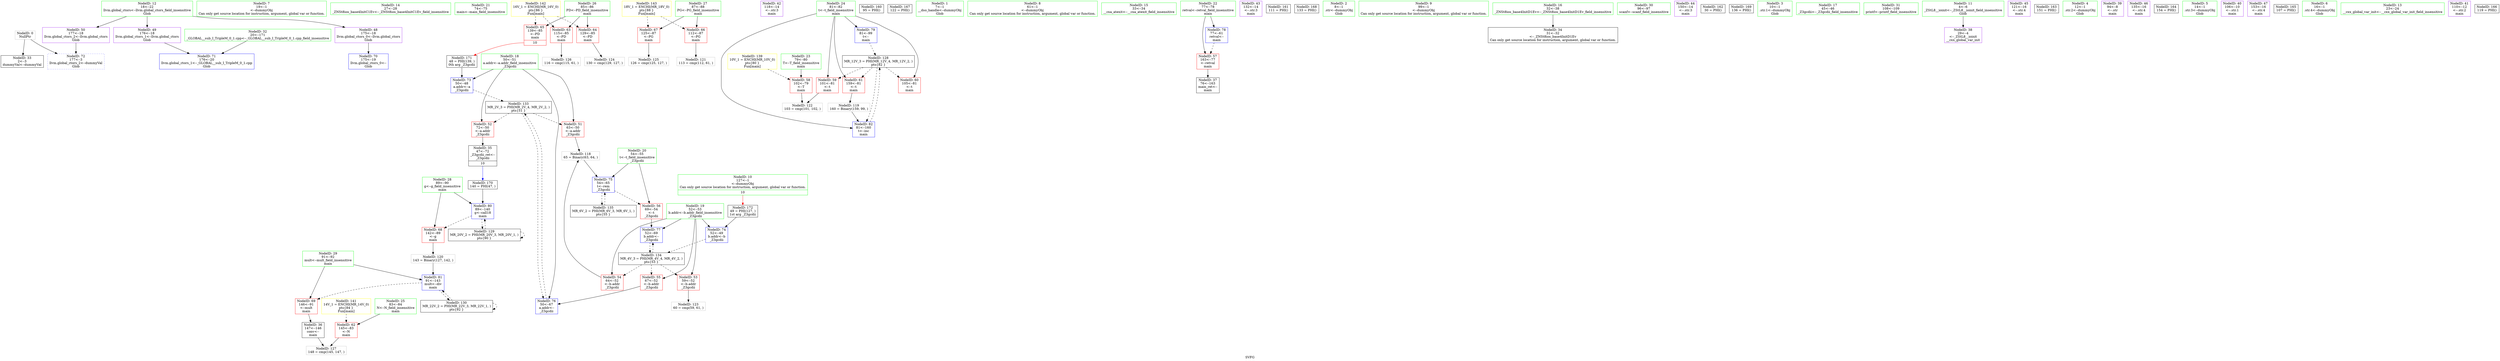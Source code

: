 digraph "SVFG" {
	label="SVFG";

	Node0x55b999505010 [shape=record,color=grey,label="{NodeID: 0\nNullPtr}"];
	Node0x55b999505010 -> Node0x55b99951a2a0[style=solid];
	Node0x55b999505010 -> Node0x55b99951d3c0[style=solid];
	Node0x55b999515df0 [shape=record,color=green,label="{NodeID: 7\n19\<--1\n\<--dummyObj\nCan only get source location for instruction, argument, global var or function.}"];
	Node0x55b9995150d0 [shape=record,color=green,label="{NodeID: 14\n27\<--28\n_ZNSt8ios_base4InitC1Ev\<--_ZNSt8ios_base4InitC1Ev_field_insensitive\n}"];
	Node0x55b999519820 [shape=record,color=green,label="{NodeID: 21\n74\<--75\nmain\<--main_field_insensitive\n}"];
	Node0x55b999519e00 [shape=record,color=green,label="{NodeID: 28\n89\<--90\ng\<--g_field_insensitive\nmain\n}"];
	Node0x55b999519e00 -> Node0x55b99951d020[style=solid];
	Node0x55b999519e00 -> Node0x55b99951da70[style=solid];
	Node0x55b999520330 [shape=record,color=grey,label="{NodeID: 118\n65 = Binary(63, 64, )\n}"];
	Node0x55b999520330 -> Node0x55b99951d660[style=solid];
	Node0x55b99951a4a0 [shape=record,color=black,label="{NodeID: 35\n47\<--72\n_Z3gcdii_ret\<--\n_Z3gcdii\n|{<s0>10}}"];
	Node0x55b99951a4a0:s0 -> Node0x55b9995302f0[style=solid,color=blue];
	Node0x55b999520db0 [shape=record,color=grey,label="{NodeID: 125\n126 = cmp(125, 127, )\n}"];
	Node0x55b99951aa50 [shape=record,color=purple,label="{NodeID: 42\n118\<--14\n\<--.str.3\nmain\n}"];
	Node0x55b99951c050 [shape=record,color=purple,label="{NodeID: 49\n176\<--18\nllvm.global_ctors_1\<--llvm.global_ctors\nGlob }"];
	Node0x55b99951c050 -> Node0x55b99951d2c0[style=solid];
	Node0x55b999528710 [shape=record,color=yellow,style=double,label="{NodeID: 139\n10V_1 = ENCHI(MR_10V_0)\npts\{80 \}\nFun[main]}"];
	Node0x55b999528710 -> Node0x55b99951c800[style=dashed];
	Node0x55b99951c660 [shape=record,color=red,label="{NodeID: 56\n69\<--54\n\<--t\n_Z3gcdii\n}"];
	Node0x55b99951c660 -> Node0x55b99951d800[style=solid];
	Node0x55b99951cc10 [shape=record,color=red,label="{NodeID: 63\n115\<--85\n\<--PD\nmain\n}"];
	Node0x55b99951cc10 -> Node0x55b999520f30[style=solid];
	Node0x55b99951d1c0 [shape=record,color=blue,label="{NodeID: 70\n175\<--19\nllvm.global_ctors_0\<--\nGlob }"];
	Node0x55b99952ef40 [shape=record,color=black,label="{NodeID: 160\n95 = PHI()\n}"];
	Node0x55b99951d800 [shape=record,color=blue,label="{NodeID: 77\n52\<--69\nb.addr\<--\n_Z3gcdii\n}"];
	Node0x55b99951d800 -> Node0x55b9995267f0[style=dashed];
	Node0x55b99952fff0 [shape=record,color=black,label="{NodeID: 167\n122 = PHI()\n}"];
	Node0x55b999504000 [shape=record,color=green,label="{NodeID: 1\n7\<--1\n__dso_handle\<--dummyObj\nGlob }"];
	Node0x55b999514bd0 [shape=record,color=green,label="{NodeID: 8\n61\<--1\n\<--dummyObj\nCan only get source location for instruction, argument, global var or function.}"];
	Node0x55b9995151a0 [shape=record,color=green,label="{NodeID: 15\n33\<--34\n__cxa_atexit\<--__cxa_atexit_field_insensitive\n}"];
	Node0x55b999519920 [shape=record,color=green,label="{NodeID: 22\n77\<--78\nretval\<--retval_field_insensitive\nmain\n}"];
	Node0x55b999519920 -> Node0x55b99951c730[style=solid];
	Node0x55b999519920 -> Node0x55b99951d8d0[style=solid];
	Node0x55b999519ed0 [shape=record,color=green,label="{NodeID: 29\n91\<--92\nmult\<--mult_field_insensitive\nmain\n}"];
	Node0x55b999519ed0 -> Node0x55b99951d0f0[style=solid];
	Node0x55b999519ed0 -> Node0x55b99951db40[style=solid];
	Node0x55b9995204b0 [shape=record,color=grey,label="{NodeID: 119\n160 = Binary(159, 99, )\n}"];
	Node0x55b9995204b0 -> Node0x55b99951dc10[style=solid];
	Node0x55b99951a570 [shape=record,color=black,label="{NodeID: 36\n147\<--146\nconv\<--\nmain\n}"];
	Node0x55b99951a570 -> Node0x55b9995210b0[style=solid];
	Node0x55b999520f30 [shape=record,color=grey,label="{NodeID: 126\n116 = cmp(115, 61, )\n}"];
	Node0x55b99951ab20 [shape=record,color=purple,label="{NodeID: 43\n132\<--14\n\<--.str.3\nmain\n}"];
	Node0x55b9995262f0 [shape=record,color=black,label="{NodeID: 133\nMR_2V_3 = PHI(MR_2V_4, MR_2V_2, )\npts\{51 \}\n}"];
	Node0x55b9995262f0 -> Node0x55b99951c250[style=dashed];
	Node0x55b9995262f0 -> Node0x55b99951c320[style=dashed];
	Node0x55b9995262f0 -> Node0x55b99951d730[style=dashed];
	Node0x55b99951c150 [shape=record,color=purple,label="{NodeID: 50\n177\<--18\nllvm.global_ctors_2\<--llvm.global_ctors\nGlob }"];
	Node0x55b99951c150 -> Node0x55b99951d3c0[style=solid];
	Node0x55b99951c730 [shape=record,color=red,label="{NodeID: 57\n163\<--77\n\<--retval\nmain\n}"];
	Node0x55b99951c730 -> Node0x55b99951a640[style=solid];
	Node0x55b99951cce0 [shape=record,color=red,label="{NodeID: 64\n129\<--85\n\<--PD\nmain\n}"];
	Node0x55b99951cce0 -> Node0x55b999520c30[style=solid];
	Node0x55b99951d2c0 [shape=record,color=blue,label="{NodeID: 71\n176\<--20\nllvm.global_ctors_1\<--_GLOBAL__sub_I_TripleM_0_1.cpp\nGlob }"];
	Node0x55b99952f040 [shape=record,color=black,label="{NodeID: 161\n111 = PHI()\n}"];
	Node0x55b99951d8d0 [shape=record,color=blue,label="{NodeID: 78\n77\<--61\nretval\<--\nmain\n}"];
	Node0x55b99951d8d0 -> Node0x55b99951c730[style=dashed];
	Node0x55b9995300f0 [shape=record,color=black,label="{NodeID: 168\n133 = PHI()\n}"];
	Node0x55b999515f70 [shape=record,color=green,label="{NodeID: 2\n8\<--1\n.str\<--dummyObj\nGlob }"];
	Node0x55b999514c60 [shape=record,color=green,label="{NodeID: 9\n99\<--1\n\<--dummyObj\nCan only get source location for instruction, argument, global var or function.}"];
	Node0x55b999519550 [shape=record,color=green,label="{NodeID: 16\n32\<--38\n_ZNSt8ios_base4InitD1Ev\<--_ZNSt8ios_base4InitD1Ev_field_insensitive\n}"];
	Node0x55b999519550 -> Node0x55b99951a3a0[style=solid];
	Node0x55b9995199f0 [shape=record,color=green,label="{NodeID: 23\n79\<--80\nT\<--T_field_insensitive\nmain\n}"];
	Node0x55b9995199f0 -> Node0x55b99951c800[style=solid];
	Node0x55b999519fa0 [shape=record,color=green,label="{NodeID: 30\n96\<--97\nscanf\<--scanf_field_insensitive\n}"];
	Node0x55b999520630 [shape=record,color=grey,label="{NodeID: 120\n143 = Binary(127, 142, )\n}"];
	Node0x55b999520630 -> Node0x55b99951db40[style=solid];
	Node0x55b99951a640 [shape=record,color=black,label="{NodeID: 37\n76\<--163\nmain_ret\<--\nmain\n}"];
	Node0x55b9995210b0 [shape=record,color=grey,label="{NodeID: 127\n148 = cmp(145, 147, )\n}"];
	Node0x55b99951abf0 [shape=record,color=purple,label="{NodeID: 44\n150\<--14\n\<--.str.3\nmain\n}"];
	Node0x55b9995267f0 [shape=record,color=black,label="{NodeID: 134\nMR_4V_3 = PHI(MR_4V_4, MR_4V_2, )\npts\{53 \}\n}"];
	Node0x55b9995267f0 -> Node0x55b99951c3f0[style=dashed];
	Node0x55b9995267f0 -> Node0x55b99951c4c0[style=dashed];
	Node0x55b9995267f0 -> Node0x55b99951c590[style=dashed];
	Node0x55b9995267f0 -> Node0x55b99951d800[style=dashed];
	Node0x55b99951c250 [shape=record,color=red,label="{NodeID: 51\n63\<--50\n\<--a.addr\n_Z3gcdii\n}"];
	Node0x55b99951c250 -> Node0x55b999520330[style=solid];
	Node0x55b9995288d0 [shape=record,color=yellow,style=double,label="{NodeID: 141\n14V_1 = ENCHI(MR_14V_0)\npts\{84 \}\nFun[main]}"];
	Node0x55b9995288d0 -> Node0x55b99951cb40[style=dashed];
	Node0x55b99951c800 [shape=record,color=red,label="{NodeID: 58\n102\<--79\n\<--T\nmain\n}"];
	Node0x55b99951c800 -> Node0x55b999520930[style=solid];
	Node0x55b99951cdb0 [shape=record,color=red,label="{NodeID: 65\n139\<--85\n\<--PD\nmain\n|{<s0>10}}"];
	Node0x55b99951cdb0:s0 -> Node0x55b9995304e0[style=solid,color=red];
	Node0x55b99951d3c0 [shape=record,color=blue, style = dotted,label="{NodeID: 72\n177\<--3\nllvm.global_ctors_2\<--dummyVal\nGlob }"];
	Node0x55b99952f140 [shape=record,color=black,label="{NodeID: 162\n30 = PHI()\n}"];
	Node0x55b99951d9a0 [shape=record,color=blue,label="{NodeID: 79\n81\<--99\nt\<--\nmain\n}"];
	Node0x55b99951d9a0 -> Node0x55b9995249f0[style=dashed];
	Node0x55b9995301f0 [shape=record,color=black,label="{NodeID: 169\n136 = PHI()\n}"];
	Node0x55b999514930 [shape=record,color=green,label="{NodeID: 3\n10\<--1\n.str.1\<--dummyObj\nGlob }"];
	Node0x55b999514cf0 [shape=record,color=green,label="{NodeID: 10\n127\<--1\n\<--dummyObj\nCan only get source location for instruction, argument, global var or function.|{<s0>10}}"];
	Node0x55b999514cf0:s0 -> Node0x55b9995305e0[style=solid,color=red];
	Node0x55b9995195e0 [shape=record,color=green,label="{NodeID: 17\n45\<--46\n_Z3gcdii\<--_Z3gcdii_field_insensitive\n}"];
	Node0x55b999519ac0 [shape=record,color=green,label="{NodeID: 24\n81\<--82\nt\<--t_field_insensitive\nmain\n}"];
	Node0x55b999519ac0 -> Node0x55b99951c8d0[style=solid];
	Node0x55b999519ac0 -> Node0x55b99951c9a0[style=solid];
	Node0x55b999519ac0 -> Node0x55b99951ca70[style=solid];
	Node0x55b999519ac0 -> Node0x55b99951d9a0[style=solid];
	Node0x55b999519ac0 -> Node0x55b99951dc10[style=solid];
	Node0x55b99951a0a0 [shape=record,color=green,label="{NodeID: 31\n108\<--109\nprintf\<--printf_field_insensitive\n}"];
	Node0x55b9995207b0 [shape=record,color=grey,label="{NodeID: 121\n113 = cmp(112, 61, )\n}"];
	Node0x55b99951a710 [shape=record,color=purple,label="{NodeID: 38\n29\<--4\n\<--_ZStL8__ioinit\n__cxx_global_var_init\n}"];
	Node0x55b9995249f0 [shape=record,color=black,label="{NodeID: 128\nMR_12V_3 = PHI(MR_12V_4, MR_12V_2, )\npts\{82 \}\n}"];
	Node0x55b9995249f0 -> Node0x55b99951c8d0[style=dashed];
	Node0x55b9995249f0 -> Node0x55b99951c9a0[style=dashed];
	Node0x55b9995249f0 -> Node0x55b99951ca70[style=dashed];
	Node0x55b9995249f0 -> Node0x55b99951dc10[style=dashed];
	Node0x55b99951acc0 [shape=record,color=purple,label="{NodeID: 45\n121\<--16\n\<--.str.4\nmain\n}"];
	Node0x55b999526cf0 [shape=record,color=black,label="{NodeID: 135\nMR_6V_2 = PHI(MR_6V_3, MR_6V_1, )\npts\{55 \}\n}"];
	Node0x55b999526cf0 -> Node0x55b99951d660[style=dashed];
	Node0x55b99951c320 [shape=record,color=red,label="{NodeID: 52\n72\<--50\n\<--a.addr\n_Z3gcdii\n}"];
	Node0x55b99951c320 -> Node0x55b99951a4a0[style=solid];
	Node0x55b9995289b0 [shape=record,color=yellow,style=double,label="{NodeID: 142\n16V_1 = ENCHI(MR_16V_0)\npts\{86 \}\nFun[main]}"];
	Node0x55b9995289b0 -> Node0x55b99951cc10[style=dashed];
	Node0x55b9995289b0 -> Node0x55b99951cce0[style=dashed];
	Node0x55b9995289b0 -> Node0x55b99951cdb0[style=dashed];
	Node0x55b99951c8d0 [shape=record,color=red,label="{NodeID: 59\n101\<--81\n\<--t\nmain\n}"];
	Node0x55b99951c8d0 -> Node0x55b999520930[style=solid];
	Node0x55b99951ce80 [shape=record,color=red,label="{NodeID: 66\n112\<--87\n\<--PG\nmain\n}"];
	Node0x55b99951ce80 -> Node0x55b9995207b0[style=solid];
	Node0x55b99951d4c0 [shape=record,color=blue,label="{NodeID: 73\n50\<--48\na.addr\<--a\n_Z3gcdii\n}"];
	Node0x55b99951d4c0 -> Node0x55b9995262f0[style=dashed];
	Node0x55b99952fbf0 [shape=record,color=black,label="{NodeID: 163\n151 = PHI()\n}"];
	Node0x55b99951da70 [shape=record,color=blue,label="{NodeID: 80\n89\<--140\ng\<--call18\nmain\n}"];
	Node0x55b99951da70 -> Node0x55b99951d020[style=dashed];
	Node0x55b99951da70 -> Node0x55b999524ef0[style=dashed];
	Node0x55b9995302f0 [shape=record,color=black,label="{NodeID: 170\n140 = PHI(47, )\n}"];
	Node0x55b9995302f0 -> Node0x55b99951da70[style=solid];
	Node0x55b999504f30 [shape=record,color=green,label="{NodeID: 4\n12\<--1\n.str.2\<--dummyObj\nGlob }"];
	Node0x55b999514dc0 [shape=record,color=green,label="{NodeID: 11\n4\<--6\n_ZStL8__ioinit\<--_ZStL8__ioinit_field_insensitive\nGlob }"];
	Node0x55b999514dc0 -> Node0x55b99951a710[style=solid];
	Node0x55b999519670 [shape=record,color=green,label="{NodeID: 18\n50\<--51\na.addr\<--a.addr_field_insensitive\n_Z3gcdii\n}"];
	Node0x55b999519670 -> Node0x55b99951c250[style=solid];
	Node0x55b999519670 -> Node0x55b99951c320[style=solid];
	Node0x55b999519670 -> Node0x55b99951d4c0[style=solid];
	Node0x55b999519670 -> Node0x55b99951d730[style=solid];
	Node0x55b999519b90 [shape=record,color=green,label="{NodeID: 25\n83\<--84\nN\<--N_field_insensitive\nmain\n}"];
	Node0x55b999519b90 -> Node0x55b99951cb40[style=solid];
	Node0x55b99951a1a0 [shape=record,color=green,label="{NodeID: 32\n20\<--171\n_GLOBAL__sub_I_TripleM_0_1.cpp\<--_GLOBAL__sub_I_TripleM_0_1.cpp_field_insensitive\n}"];
	Node0x55b99951a1a0 -> Node0x55b99951d2c0[style=solid];
	Node0x55b999520930 [shape=record,color=grey,label="{NodeID: 122\n103 = cmp(101, 102, )\n}"];
	Node0x55b99951a7e0 [shape=record,color=purple,label="{NodeID: 39\n94\<--8\n\<--.str\nmain\n}"];
	Node0x55b999524ef0 [shape=record,color=black,label="{NodeID: 129\nMR_20V_2 = PHI(MR_20V_3, MR_20V_1, )\npts\{90 \}\n}"];
	Node0x55b999524ef0 -> Node0x55b99951da70[style=dashed];
	Node0x55b999524ef0 -> Node0x55b999524ef0[style=dashed];
	Node0x55b99951ad90 [shape=record,color=purple,label="{NodeID: 46\n135\<--16\n\<--.str.4\nmain\n}"];
	Node0x55b99951c3f0 [shape=record,color=red,label="{NodeID: 53\n59\<--52\n\<--b.addr\n_Z3gcdii\n}"];
	Node0x55b99951c3f0 -> Node0x55b999520ab0[style=solid];
	Node0x55b999528a90 [shape=record,color=yellow,style=double,label="{NodeID: 143\n18V_1 = ENCHI(MR_18V_0)\npts\{88 \}\nFun[main]}"];
	Node0x55b999528a90 -> Node0x55b99951ce80[style=dashed];
	Node0x55b999528a90 -> Node0x55b99951cf50[style=dashed];
	Node0x55b99951c9a0 [shape=record,color=red,label="{NodeID: 60\n105\<--81\n\<--t\nmain\n}"];
	Node0x55b99951cf50 [shape=record,color=red,label="{NodeID: 67\n125\<--87\n\<--PG\nmain\n}"];
	Node0x55b99951cf50 -> Node0x55b999520db0[style=solid];
	Node0x55b99951d590 [shape=record,color=blue,label="{NodeID: 74\n52\<--49\nb.addr\<--b\n_Z3gcdii\n}"];
	Node0x55b99951d590 -> Node0x55b9995267f0[style=dashed];
	Node0x55b99952fcf0 [shape=record,color=black,label="{NodeID: 164\n154 = PHI()\n}"];
	Node0x55b99951db40 [shape=record,color=blue,label="{NodeID: 81\n91\<--143\nmult\<--div\nmain\n}"];
	Node0x55b99951db40 -> Node0x55b99951d0f0[style=dashed];
	Node0x55b99951db40 -> Node0x55b9995253f0[style=dashed];
	Node0x55b9995304e0 [shape=record,color=black,label="{NodeID: 171\n48 = PHI(139, )\n0th arg _Z3gcdii }"];
	Node0x55b9995304e0 -> Node0x55b99951d4c0[style=solid];
	Node0x55b999515cd0 [shape=record,color=green,label="{NodeID: 5\n14\<--1\n.str.3\<--dummyObj\nGlob }"];
	Node0x55b999514f30 [shape=record,color=green,label="{NodeID: 12\n18\<--22\nllvm.global_ctors\<--llvm.global_ctors_field_insensitive\nGlob }"];
	Node0x55b999514f30 -> Node0x55b99951bf50[style=solid];
	Node0x55b999514f30 -> Node0x55b99951c050[style=solid];
	Node0x55b999514f30 -> Node0x55b99951c150[style=solid];
	Node0x55b999519700 [shape=record,color=green,label="{NodeID: 19\n52\<--53\nb.addr\<--b.addr_field_insensitive\n_Z3gcdii\n}"];
	Node0x55b999519700 -> Node0x55b99951c3f0[style=solid];
	Node0x55b999519700 -> Node0x55b99951c4c0[style=solid];
	Node0x55b999519700 -> Node0x55b99951c590[style=solid];
	Node0x55b999519700 -> Node0x55b99951d590[style=solid];
	Node0x55b999519700 -> Node0x55b99951d800[style=solid];
	Node0x55b999519c60 [shape=record,color=green,label="{NodeID: 26\n85\<--86\nPD\<--PD_field_insensitive\nmain\n}"];
	Node0x55b999519c60 -> Node0x55b99951cc10[style=solid];
	Node0x55b999519c60 -> Node0x55b99951cce0[style=solid];
	Node0x55b999519c60 -> Node0x55b99951cdb0[style=solid];
	Node0x55b99951a2a0 [shape=record,color=black,label="{NodeID: 33\n2\<--3\ndummyVal\<--dummyVal\n}"];
	Node0x55b999520ab0 [shape=record,color=grey,label="{NodeID: 123\n60 = cmp(59, 61, )\n}"];
	Node0x55b99951a8b0 [shape=record,color=purple,label="{NodeID: 40\n106\<--10\n\<--.str.1\nmain\n}"];
	Node0x55b9995253f0 [shape=record,color=black,label="{NodeID: 130\nMR_22V_2 = PHI(MR_22V_3, MR_22V_1, )\npts\{92 \}\n}"];
	Node0x55b9995253f0 -> Node0x55b99951db40[style=dashed];
	Node0x55b9995253f0 -> Node0x55b9995253f0[style=dashed];
	Node0x55b99951ae60 [shape=record,color=purple,label="{NodeID: 47\n153\<--16\n\<--.str.4\nmain\n}"];
	Node0x55b99951c4c0 [shape=record,color=red,label="{NodeID: 54\n64\<--52\n\<--b.addr\n_Z3gcdii\n}"];
	Node0x55b99951c4c0 -> Node0x55b999520330[style=solid];
	Node0x55b99951ca70 [shape=record,color=red,label="{NodeID: 61\n159\<--81\n\<--t\nmain\n}"];
	Node0x55b99951ca70 -> Node0x55b9995204b0[style=solid];
	Node0x55b99951d020 [shape=record,color=red,label="{NodeID: 68\n142\<--89\n\<--g\nmain\n}"];
	Node0x55b99951d020 -> Node0x55b999520630[style=solid];
	Node0x55b99951d660 [shape=record,color=blue,label="{NodeID: 75\n54\<--65\nt\<--rem\n_Z3gcdii\n}"];
	Node0x55b99951d660 -> Node0x55b99951c660[style=dashed];
	Node0x55b99951d660 -> Node0x55b999526cf0[style=dashed];
	Node0x55b99952fdf0 [shape=record,color=black,label="{NodeID: 165\n107 = PHI()\n}"];
	Node0x55b99951dc10 [shape=record,color=blue,label="{NodeID: 82\n81\<--160\nt\<--inc\nmain\n}"];
	Node0x55b99951dc10 -> Node0x55b9995249f0[style=dashed];
	Node0x55b9995305e0 [shape=record,color=black,label="{NodeID: 172\n49 = PHI(127, )\n1st arg _Z3gcdii }"];
	Node0x55b9995305e0 -> Node0x55b99951d590[style=solid];
	Node0x55b999515d60 [shape=record,color=green,label="{NodeID: 6\n16\<--1\n.str.4\<--dummyObj\nGlob }"];
	Node0x55b999515000 [shape=record,color=green,label="{NodeID: 13\n23\<--24\n__cxx_global_var_init\<--__cxx_global_var_init_field_insensitive\n}"];
	Node0x55b999519790 [shape=record,color=green,label="{NodeID: 20\n54\<--55\nt\<--t_field_insensitive\n_Z3gcdii\n}"];
	Node0x55b999519790 -> Node0x55b99951c660[style=solid];
	Node0x55b999519790 -> Node0x55b99951d660[style=solid];
	Node0x55b999519d30 [shape=record,color=green,label="{NodeID: 27\n87\<--88\nPG\<--PG_field_insensitive\nmain\n}"];
	Node0x55b999519d30 -> Node0x55b99951ce80[style=solid];
	Node0x55b999519d30 -> Node0x55b99951cf50[style=solid];
	Node0x55b99951a3a0 [shape=record,color=black,label="{NodeID: 34\n31\<--32\n\<--_ZNSt8ios_base4InitD1Ev\nCan only get source location for instruction, argument, global var or function.}"];
	Node0x55b999520c30 [shape=record,color=grey,label="{NodeID: 124\n130 = cmp(129, 127, )\n}"];
	Node0x55b99951a980 [shape=record,color=purple,label="{NodeID: 41\n110\<--12\n\<--.str.2\nmain\n}"];
	Node0x55b99951bf50 [shape=record,color=purple,label="{NodeID: 48\n175\<--18\nllvm.global_ctors_0\<--llvm.global_ctors\nGlob }"];
	Node0x55b99951bf50 -> Node0x55b99951d1c0[style=solid];
	Node0x55b99951c590 [shape=record,color=red,label="{NodeID: 55\n67\<--52\n\<--b.addr\n_Z3gcdii\n}"];
	Node0x55b99951c590 -> Node0x55b99951d730[style=solid];
	Node0x55b99951cb40 [shape=record,color=red,label="{NodeID: 62\n145\<--83\n\<--N\nmain\n}"];
	Node0x55b99951cb40 -> Node0x55b9995210b0[style=solid];
	Node0x55b99951d0f0 [shape=record,color=red,label="{NodeID: 69\n146\<--91\n\<--mult\nmain\n}"];
	Node0x55b99951d0f0 -> Node0x55b99951a570[style=solid];
	Node0x55b99951d730 [shape=record,color=blue,label="{NodeID: 76\n50\<--67\na.addr\<--\n_Z3gcdii\n}"];
	Node0x55b99951d730 -> Node0x55b9995262f0[style=dashed];
	Node0x55b99952fef0 [shape=record,color=black,label="{NodeID: 166\n119 = PHI()\n}"];
}
